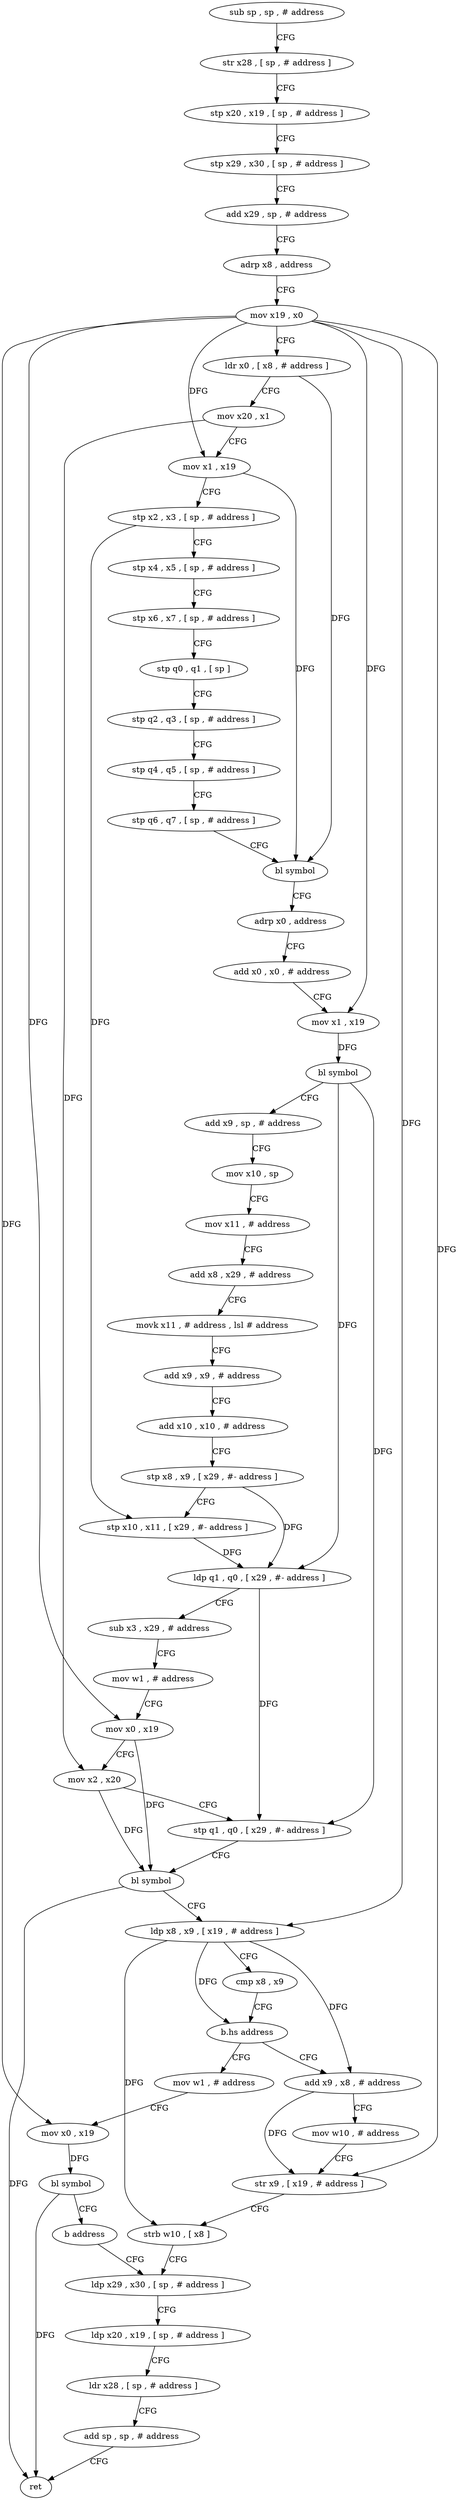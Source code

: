 digraph "func" {
"4210688" [label = "sub sp , sp , # address" ]
"4210692" [label = "str x28 , [ sp , # address ]" ]
"4210696" [label = "stp x20 , x19 , [ sp , # address ]" ]
"4210700" [label = "stp x29 , x30 , [ sp , # address ]" ]
"4210704" [label = "add x29 , sp , # address" ]
"4210708" [label = "adrp x8 , address" ]
"4210712" [label = "mov x19 , x0" ]
"4210716" [label = "ldr x0 , [ x8 , # address ]" ]
"4210720" [label = "mov x20 , x1" ]
"4210724" [label = "mov x1 , x19" ]
"4210728" [label = "stp x2 , x3 , [ sp , # address ]" ]
"4210732" [label = "stp x4 , x5 , [ sp , # address ]" ]
"4210736" [label = "stp x6 , x7 , [ sp , # address ]" ]
"4210740" [label = "stp q0 , q1 , [ sp ]" ]
"4210744" [label = "stp q2 , q3 , [ sp , # address ]" ]
"4210748" [label = "stp q4 , q5 , [ sp , # address ]" ]
"4210752" [label = "stp q6 , q7 , [ sp , # address ]" ]
"4210756" [label = "bl symbol" ]
"4210760" [label = "adrp x0 , address" ]
"4210764" [label = "add x0 , x0 , # address" ]
"4210768" [label = "mov x1 , x19" ]
"4210772" [label = "bl symbol" ]
"4210776" [label = "add x9 , sp , # address" ]
"4210780" [label = "mov x10 , sp" ]
"4210784" [label = "mov x11 , # address" ]
"4210788" [label = "add x8 , x29 , # address" ]
"4210792" [label = "movk x11 , # address , lsl # address" ]
"4210796" [label = "add x9 , x9 , # address" ]
"4210800" [label = "add x10 , x10 , # address" ]
"4210804" [label = "stp x8 , x9 , [ x29 , #- address ]" ]
"4210808" [label = "stp x10 , x11 , [ x29 , #- address ]" ]
"4210812" [label = "ldp q1 , q0 , [ x29 , #- address ]" ]
"4210816" [label = "sub x3 , x29 , # address" ]
"4210820" [label = "mov w1 , # address" ]
"4210824" [label = "mov x0 , x19" ]
"4210828" [label = "mov x2 , x20" ]
"4210832" [label = "stp q1 , q0 , [ x29 , #- address ]" ]
"4210836" [label = "bl symbol" ]
"4210840" [label = "ldp x8 , x9 , [ x19 , # address ]" ]
"4210844" [label = "cmp x8 , x9" ]
"4210848" [label = "b.hs address" ]
"4210888" [label = "mov w1 , # address" ]
"4210852" [label = "add x9 , x8 , # address" ]
"4210892" [label = "mov x0 , x19" ]
"4210896" [label = "bl symbol" ]
"4210900" [label = "b address" ]
"4210868" [label = "ldp x29 , x30 , [ sp , # address ]" ]
"4210856" [label = "mov w10 , # address" ]
"4210860" [label = "str x9 , [ x19 , # address ]" ]
"4210864" [label = "strb w10 , [ x8 ]" ]
"4210872" [label = "ldp x20 , x19 , [ sp , # address ]" ]
"4210876" [label = "ldr x28 , [ sp , # address ]" ]
"4210880" [label = "add sp , sp , # address" ]
"4210884" [label = "ret" ]
"4210688" -> "4210692" [ label = "CFG" ]
"4210692" -> "4210696" [ label = "CFG" ]
"4210696" -> "4210700" [ label = "CFG" ]
"4210700" -> "4210704" [ label = "CFG" ]
"4210704" -> "4210708" [ label = "CFG" ]
"4210708" -> "4210712" [ label = "CFG" ]
"4210712" -> "4210716" [ label = "CFG" ]
"4210712" -> "4210724" [ label = "DFG" ]
"4210712" -> "4210768" [ label = "DFG" ]
"4210712" -> "4210824" [ label = "DFG" ]
"4210712" -> "4210840" [ label = "DFG" ]
"4210712" -> "4210892" [ label = "DFG" ]
"4210712" -> "4210860" [ label = "DFG" ]
"4210716" -> "4210720" [ label = "CFG" ]
"4210716" -> "4210756" [ label = "DFG" ]
"4210720" -> "4210724" [ label = "CFG" ]
"4210720" -> "4210828" [ label = "DFG" ]
"4210724" -> "4210728" [ label = "CFG" ]
"4210724" -> "4210756" [ label = "DFG" ]
"4210728" -> "4210732" [ label = "CFG" ]
"4210728" -> "4210808" [ label = "DFG" ]
"4210732" -> "4210736" [ label = "CFG" ]
"4210736" -> "4210740" [ label = "CFG" ]
"4210740" -> "4210744" [ label = "CFG" ]
"4210744" -> "4210748" [ label = "CFG" ]
"4210748" -> "4210752" [ label = "CFG" ]
"4210752" -> "4210756" [ label = "CFG" ]
"4210756" -> "4210760" [ label = "CFG" ]
"4210760" -> "4210764" [ label = "CFG" ]
"4210764" -> "4210768" [ label = "CFG" ]
"4210768" -> "4210772" [ label = "DFG" ]
"4210772" -> "4210776" [ label = "CFG" ]
"4210772" -> "4210812" [ label = "DFG" ]
"4210772" -> "4210832" [ label = "DFG" ]
"4210776" -> "4210780" [ label = "CFG" ]
"4210780" -> "4210784" [ label = "CFG" ]
"4210784" -> "4210788" [ label = "CFG" ]
"4210788" -> "4210792" [ label = "CFG" ]
"4210792" -> "4210796" [ label = "CFG" ]
"4210796" -> "4210800" [ label = "CFG" ]
"4210800" -> "4210804" [ label = "CFG" ]
"4210804" -> "4210808" [ label = "CFG" ]
"4210804" -> "4210812" [ label = "DFG" ]
"4210808" -> "4210812" [ label = "DFG" ]
"4210812" -> "4210816" [ label = "CFG" ]
"4210812" -> "4210832" [ label = "DFG" ]
"4210816" -> "4210820" [ label = "CFG" ]
"4210820" -> "4210824" [ label = "CFG" ]
"4210824" -> "4210828" [ label = "CFG" ]
"4210824" -> "4210836" [ label = "DFG" ]
"4210828" -> "4210832" [ label = "CFG" ]
"4210828" -> "4210836" [ label = "DFG" ]
"4210832" -> "4210836" [ label = "CFG" ]
"4210836" -> "4210840" [ label = "CFG" ]
"4210836" -> "4210884" [ label = "DFG" ]
"4210840" -> "4210844" [ label = "CFG" ]
"4210840" -> "4210848" [ label = "DFG" ]
"4210840" -> "4210852" [ label = "DFG" ]
"4210840" -> "4210864" [ label = "DFG" ]
"4210844" -> "4210848" [ label = "CFG" ]
"4210848" -> "4210888" [ label = "CFG" ]
"4210848" -> "4210852" [ label = "CFG" ]
"4210888" -> "4210892" [ label = "CFG" ]
"4210852" -> "4210856" [ label = "CFG" ]
"4210852" -> "4210860" [ label = "DFG" ]
"4210892" -> "4210896" [ label = "DFG" ]
"4210896" -> "4210900" [ label = "CFG" ]
"4210896" -> "4210884" [ label = "DFG" ]
"4210900" -> "4210868" [ label = "CFG" ]
"4210868" -> "4210872" [ label = "CFG" ]
"4210856" -> "4210860" [ label = "CFG" ]
"4210860" -> "4210864" [ label = "CFG" ]
"4210864" -> "4210868" [ label = "CFG" ]
"4210872" -> "4210876" [ label = "CFG" ]
"4210876" -> "4210880" [ label = "CFG" ]
"4210880" -> "4210884" [ label = "CFG" ]
}
